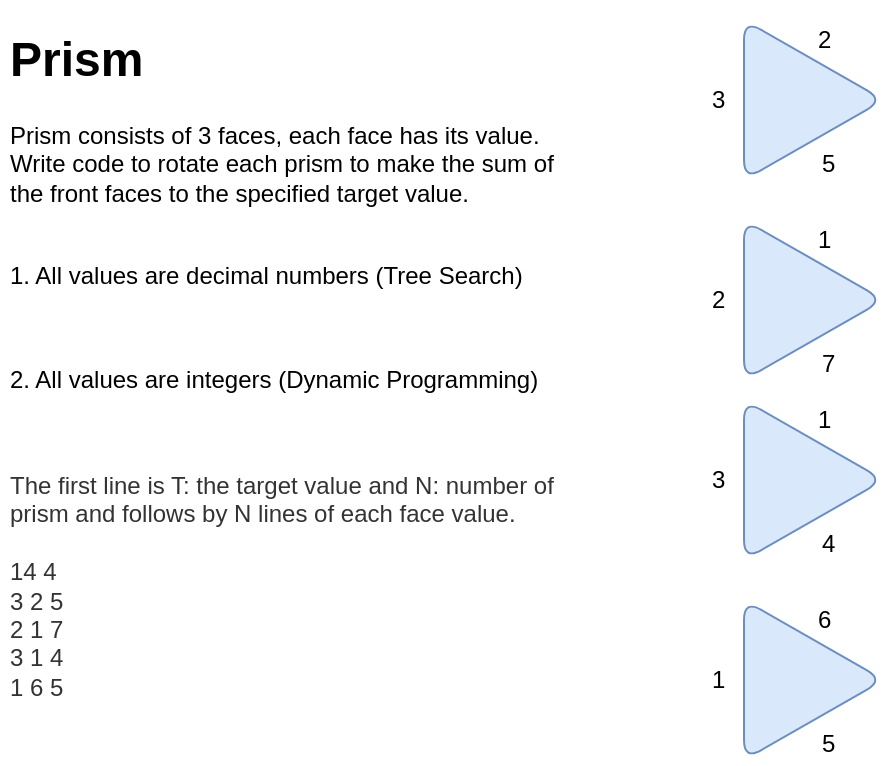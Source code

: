 <mxfile version="11.2.8" type="device" pages="1"><diagram id="qBBUoVFO7n26OSanwY6R" name="Page-1"><mxGraphModel dx="770" dy="394" grid="1" gridSize="10" guides="1" tooltips="1" connect="1" arrows="1" fold="1" page="1" pageScale="1" pageWidth="850" pageHeight="1100" math="0" shadow="0"><root><mxCell id="0"/><mxCell id="1" parent="0"/><mxCell id="tU5yw1kMVhOI_8MIA8E1-1" value="" style="triangle;whiteSpace=wrap;html=1;fillColor=#dae8fc;strokeColor=#6c8ebf;rounded=1;shadow=0;comic=0;" vertex="1" parent="1"><mxGeometry x="388" y="40" width="70" height="80" as="geometry"/></mxCell><mxCell id="tU5yw1kMVhOI_8MIA8E1-2" value="3" style="text;html=1;resizable=0;points=[];autosize=1;align=left;verticalAlign=top;spacingTop=-4;" vertex="1" parent="1"><mxGeometry x="370" y="70" width="20" height="20" as="geometry"/></mxCell><mxCell id="tU5yw1kMVhOI_8MIA8E1-3" value="2" style="text;html=1;resizable=0;points=[];autosize=1;align=left;verticalAlign=top;spacingTop=-4;" vertex="1" parent="1"><mxGeometry x="423" y="40" width="20" height="20" as="geometry"/></mxCell><mxCell id="tU5yw1kMVhOI_8MIA8E1-4" value="5" style="text;html=1;resizable=0;points=[];autosize=1;align=left;verticalAlign=top;spacingTop=-4;" vertex="1" parent="1"><mxGeometry x="425" y="102" width="20" height="20" as="geometry"/></mxCell><mxCell id="tU5yw1kMVhOI_8MIA8E1-5" value="" style="triangle;whiteSpace=wrap;html=1;fillColor=#dae8fc;strokeColor=#6c8ebf;rounded=1;" vertex="1" parent="1"><mxGeometry x="388" y="140" width="70" height="80" as="geometry"/></mxCell><mxCell id="tU5yw1kMVhOI_8MIA8E1-6" value="2" style="text;html=1;resizable=0;points=[];autosize=1;align=left;verticalAlign=top;spacingTop=-4;" vertex="1" parent="1"><mxGeometry x="370" y="170" width="20" height="20" as="geometry"/></mxCell><mxCell id="tU5yw1kMVhOI_8MIA8E1-7" value="1" style="text;html=1;resizable=0;points=[];autosize=1;align=left;verticalAlign=top;spacingTop=-4;" vertex="1" parent="1"><mxGeometry x="423" y="140" width="20" height="20" as="geometry"/></mxCell><mxCell id="tU5yw1kMVhOI_8MIA8E1-8" value="7" style="text;html=1;resizable=0;points=[];autosize=1;align=left;verticalAlign=top;spacingTop=-4;" vertex="1" parent="1"><mxGeometry x="425" y="202" width="20" height="20" as="geometry"/></mxCell><mxCell id="tU5yw1kMVhOI_8MIA8E1-9" value="" style="triangle;whiteSpace=wrap;html=1;fillColor=#dae8fc;strokeColor=#6c8ebf;rounded=1;" vertex="1" parent="1"><mxGeometry x="388" y="230" width="70" height="80" as="geometry"/></mxCell><mxCell id="tU5yw1kMVhOI_8MIA8E1-10" value="3" style="text;html=1;resizable=0;points=[];autosize=1;align=left;verticalAlign=top;spacingTop=-4;" vertex="1" parent="1"><mxGeometry x="370" y="260" width="20" height="20" as="geometry"/></mxCell><mxCell id="tU5yw1kMVhOI_8MIA8E1-11" value="1" style="text;html=1;resizable=0;points=[];autosize=1;align=left;verticalAlign=top;spacingTop=-4;" vertex="1" parent="1"><mxGeometry x="423" y="230" width="20" height="20" as="geometry"/></mxCell><mxCell id="tU5yw1kMVhOI_8MIA8E1-12" value="4" style="text;html=1;resizable=0;points=[];autosize=1;align=left;verticalAlign=top;spacingTop=-4;" vertex="1" parent="1"><mxGeometry x="425" y="292" width="20" height="20" as="geometry"/></mxCell><mxCell id="tU5yw1kMVhOI_8MIA8E1-13" value="" style="triangle;whiteSpace=wrap;html=1;fillColor=#dae8fc;strokeColor=#6c8ebf;rounded=1;" vertex="1" parent="1"><mxGeometry x="388" y="330" width="70" height="80" as="geometry"/></mxCell><mxCell id="tU5yw1kMVhOI_8MIA8E1-14" value="1" style="text;html=1;resizable=0;points=[];autosize=1;align=left;verticalAlign=top;spacingTop=-4;" vertex="1" parent="1"><mxGeometry x="370" y="360" width="20" height="20" as="geometry"/></mxCell><mxCell id="tU5yw1kMVhOI_8MIA8E1-15" value="6" style="text;html=1;resizable=0;points=[];autosize=1;align=left;verticalAlign=top;spacingTop=-4;" vertex="1" parent="1"><mxGeometry x="423" y="330" width="20" height="20" as="geometry"/></mxCell><mxCell id="tU5yw1kMVhOI_8MIA8E1-16" value="5" style="text;html=1;resizable=0;points=[];autosize=1;align=left;verticalAlign=top;spacingTop=-4;" vertex="1" parent="1"><mxGeometry x="425" y="392" width="20" height="20" as="geometry"/></mxCell><mxCell id="tU5yw1kMVhOI_8MIA8E1-18" value="&lt;h1&gt;Prism&lt;/h1&gt;&lt;p&gt;Prism consists of 3 faces, each face has its value. Write code to rotate each prism to make the sum of the front faces to the specified target value.&lt;br&gt;&lt;br&gt;&lt;/p&gt;&lt;p&gt;1. All values are decimal numbers (Tree Search)&lt;/p&gt;&lt;p&gt;&lt;br&gt;&lt;/p&gt;&lt;p&gt;2. All values are integers (Dynamic Programming)&lt;/p&gt;&lt;p&gt;&lt;br&gt;&lt;/p&gt;&lt;p&gt;&lt;font color=&quot;#333333&quot;&gt;The first line is T: the target value and N: number of prism and follows by N lines of each face value.&lt;br&gt;&lt;br&gt;14 4&lt;br&gt;3 2 5&lt;br&gt;2 1 7&lt;br&gt;3 1 4&lt;br&gt;1 6 5&lt;/font&gt;&lt;/p&gt;" style="text;html=1;strokeColor=none;fillColor=none;spacing=5;spacingTop=-20;whiteSpace=wrap;overflow=hidden;rounded=0;shadow=0;comic=0;" vertex="1" parent="1"><mxGeometry x="16" y="40" width="280" height="360" as="geometry"/></mxCell></root></mxGraphModel></diagram></mxfile>